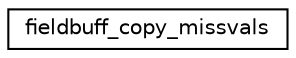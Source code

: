 digraph "Graphical Class Hierarchy"
{
 // INTERACTIVE_SVG=YES
 // LATEX_PDF_SIZE
  edge [fontname="Helvetica",fontsize="10",labelfontname="Helvetica",labelfontsize="10"];
  node [fontname="Helvetica",fontsize="10",shape=record];
  rankdir="LR";
  Node0 [label="fieldbuff_copy_missvals",height=0.2,width=0.4,color="black", fillcolor="white", style="filled",URL="$group__fms__diag__fieldbuff__update__mod.html#interfacefms__diag__fieldbuff__update__mod_1_1fieldbuff__copy__missvals",tooltip="Interface fieldbuff_copy_missvals updates elements of the field output buffer with the missvalue inpu..."];
}
